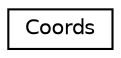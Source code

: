 digraph "Graphical Class Hierarchy"
{
 // LATEX_PDF_SIZE
  edge [fontname="Helvetica",fontsize="10",labelfontname="Helvetica",labelfontsize="10"];
  node [fontname="Helvetica",fontsize="10",shape=record];
  rankdir="LR";
  Node0 [label="Coords",height=0.2,width=0.4,color="black", fillcolor="white", style="filled",URL="$structCoords.html",tooltip=" "];
}
